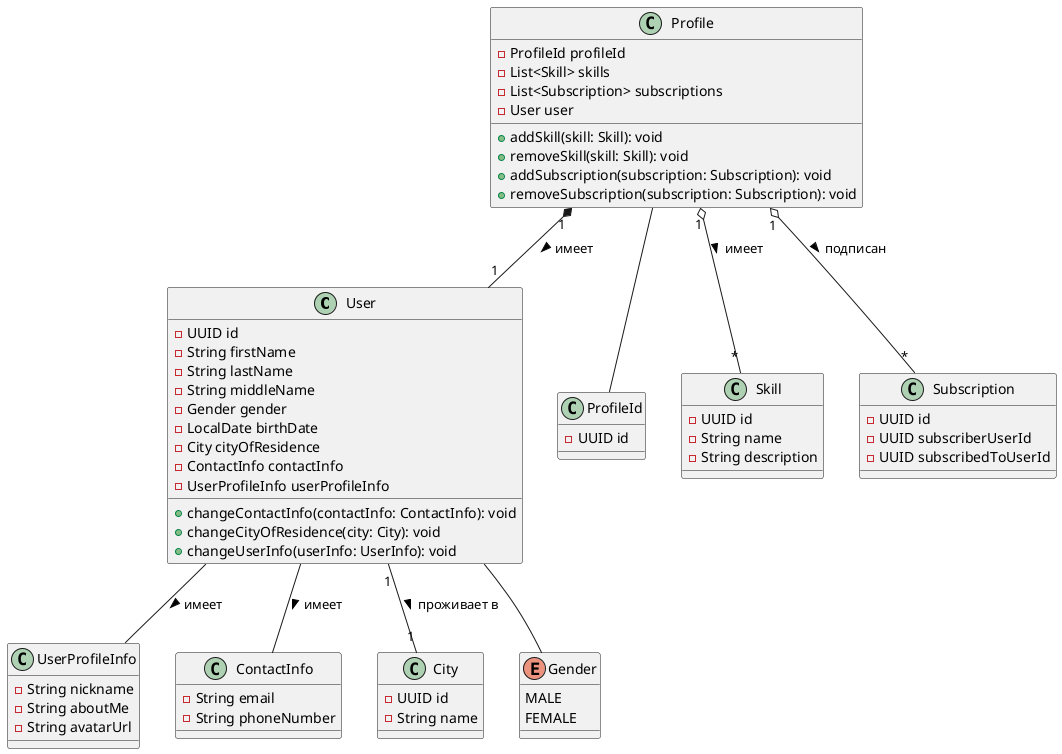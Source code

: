 @startumlclass User {    -UUID id    -String firstName    -String lastName    -String middleName    -Gender gender    -LocalDate birthDate    -City cityOfResidence    -ContactInfo contactInfo    -UserProfileInfo userProfileInfo    +changeContactInfo(contactInfo: ContactInfo): void    +changeCityOfResidence(city: City): void    +changeUserInfo(userInfo: UserInfo): void}class UserProfileInfo {    -String nickname    -String aboutMe    -String avatarUrl}class Profile {    -ProfileId profileId    -List<Skill> skills    -List<Subscription> subscriptions    -User user    +addSkill(skill: Skill): void    +removeSkill(skill: Skill): void    +addSubscription(subscription: Subscription): void    +removeSubscription(subscription: Subscription): void}class ProfileId {    -UUID id}class Skill {    -UUID id    -String name    -String description}class ContactInfo {    -String email    -String phoneNumber}class Subscription {    -UUID id    -UUID subscriberUserId    -UUID subscribedToUserId}class City {    -UUID id    -String name}enum Gender {    MALE    FEMALE}User  --  ContactInfo : имеет >User "1" -- "1" City : проживает в >User  --  UserProfileInfo : имеет >User -- GenderProfile -- ProfileIdProfile "1" *-- "1" User : имеет >Profile "1" o-- "*" Skill : имеет >Profile "1" o-- "*" Subscription : подписан >@enduml